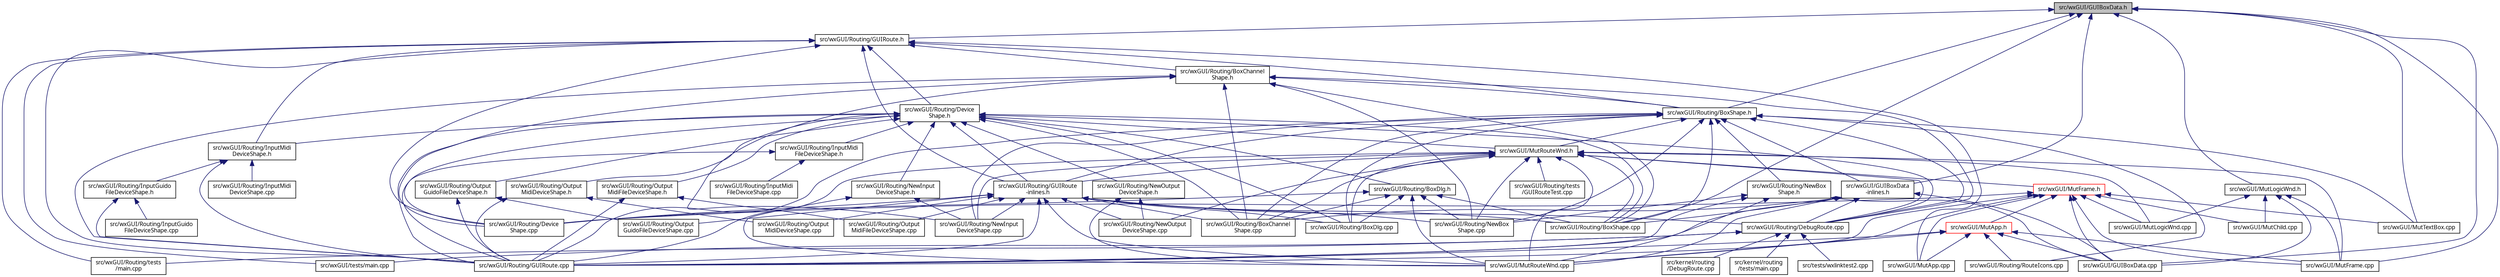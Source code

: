 digraph "src/wxGUI/GUIBoxData.h"
{
  edge [fontname="Sans",fontsize="10",labelfontname="Sans",labelfontsize="10"];
  node [fontname="Sans",fontsize="10",shape=record];
  Node59 [label="src/wxGUI/GUIBoxData.h",height=0.2,width=0.4,color="black", fillcolor="grey75", style="filled", fontcolor="black"];
  Node59 -> Node60 [dir="back",color="midnightblue",fontsize="10",style="solid",fontname="Sans"];
  Node60 [label="src/wxGUI/Routing/GUIRoute.h",height=0.2,width=0.4,color="black", fillcolor="white", style="filled",URL="$d6/dfa/GUIRoute_8h.html"];
  Node60 -> Node61 [dir="back",color="midnightblue",fontsize="10",style="solid",fontname="Sans"];
  Node61 [label="src/wxGUI/Routing/Device\lShape.h",height=0.2,width=0.4,color="black", fillcolor="white", style="filled",URL="$d9/d4d/DeviceShape_8h.html",tooltip="Device shape base class for route window. "];
  Node61 -> Node62 [dir="back",color="midnightblue",fontsize="10",style="solid",fontname="Sans"];
  Node62 [label="src/wxGUI/MutRouteWnd.h",height=0.2,width=0.4,color="black", fillcolor="white", style="filled",URL="$d3/dd7/MutRouteWnd_8h.html"];
  Node62 -> Node63 [dir="back",color="midnightblue",fontsize="10",style="solid",fontname="Sans"];
  Node63 [label="src/wxGUI/MutFrame.h",height=0.2,width=0.4,color="red", fillcolor="white", style="filled",URL="$dd/db5/MutFrame_8h.html"];
  Node63 -> Node64 [dir="back",color="midnightblue",fontsize="10",style="solid",fontname="Sans"];
  Node64 [label="src/wxGUI/MutApp.h",height=0.2,width=0.4,color="red", fillcolor="white", style="filled",URL="$db/dc1/MutApp_8h.html"];
  Node64 -> Node66 [dir="back",color="midnightblue",fontsize="10",style="solid",fontname="Sans"];
  Node66 [label="src/wxGUI/GUIBoxData.cpp",height=0.2,width=0.4,color="black", fillcolor="white", style="filled",URL="$d2/dd3/GUIBoxData_8cpp.html"];
  Node64 -> Node68 [dir="back",color="midnightblue",fontsize="10",style="solid",fontname="Sans"];
  Node68 [label="src/wxGUI/MutApp.cpp",height=0.2,width=0.4,color="black", fillcolor="white", style="filled",URL="$d5/d1c/MutApp_8cpp.html",tooltip="Mutabor Application. "];
  Node64 -> Node74 [dir="back",color="midnightblue",fontsize="10",style="solid",fontname="Sans"];
  Node74 [label="src/wxGUI/MutFrame.cpp",height=0.2,width=0.4,color="black", fillcolor="white", style="filled",URL="$dc/df3/MutFrame_8cpp.html",tooltip="Mutabor Frame. "];
  Node64 -> Node75 [dir="back",color="midnightblue",fontsize="10",style="solid",fontname="Sans"];
  Node75 [label="src/wxGUI/MutRouteWnd.cpp",height=0.2,width=0.4,color="black", fillcolor="white", style="filled",URL="$dc/def/MutRouteWnd_8cpp.html",tooltip="Routing window. "];
  Node64 -> Node77 [dir="back",color="midnightblue",fontsize="10",style="solid",fontname="Sans"];
  Node77 [label="src/wxGUI/Routing/GUIRoute.cpp",height=0.2,width=0.4,color="black", fillcolor="white", style="filled",URL="$d4/dee/GUIRoute_8cpp.html"];
  Node64 -> Node78 [dir="back",color="midnightblue",fontsize="10",style="solid",fontname="Sans"];
  Node78 [label="src/wxGUI/Routing/RouteIcons.cpp",height=0.2,width=0.4,color="black", fillcolor="white", style="filled",URL="$d1/d28/RouteIcons_8cpp.html",tooltip="Devices base classes. "];
  Node63 -> Node66 [dir="back",color="midnightblue",fontsize="10",style="solid",fontname="Sans"];
  Node63 -> Node68 [dir="back",color="midnightblue",fontsize="10",style="solid",fontname="Sans"];
  Node63 -> Node80 [dir="back",color="midnightblue",fontsize="10",style="solid",fontname="Sans"];
  Node80 [label="src/wxGUI/MutChild.cpp",height=0.2,width=0.4,color="black", fillcolor="white", style="filled",URL="$da/d72/MutChild_8cpp.html"];
  Node63 -> Node74 [dir="back",color="midnightblue",fontsize="10",style="solid",fontname="Sans"];
  Node63 -> Node81 [dir="back",color="midnightblue",fontsize="10",style="solid",fontname="Sans"];
  Node81 [label="src/wxGUI/MutLogicWnd.cpp",height=0.2,width=0.4,color="black", fillcolor="white", style="filled",URL="$df/d11/MutLogicWnd_8cpp.html",tooltip="Logic window. "];
  Node63 -> Node75 [dir="back",color="midnightblue",fontsize="10",style="solid",fontname="Sans"];
  Node63 -> Node82 [dir="back",color="midnightblue",fontsize="10",style="solid",fontname="Sans"];
  Node82 [label="src/wxGUI/MutTextBox.cpp",height=0.2,width=0.4,color="black", fillcolor="white", style="filled",URL="$df/d3c/MutTextBox_8cpp.html",tooltip="Textbox for Lists. "];
  Node63 -> Node83 [dir="back",color="midnightblue",fontsize="10",style="solid",fontname="Sans"];
  Node83 [label="src/wxGUI/Routing/Device\lShape.cpp",height=0.2,width=0.4,color="black", fillcolor="white", style="filled",URL="$d9/d94/DeviceShape_8cpp.html",tooltip="Device shape base class for route window. "];
  Node63 -> Node77 [dir="back",color="midnightblue",fontsize="10",style="solid",fontname="Sans"];
  Node62 -> Node74 [dir="back",color="midnightblue",fontsize="10",style="solid",fontname="Sans"];
  Node62 -> Node81 [dir="back",color="midnightblue",fontsize="10",style="solid",fontname="Sans"];
  Node62 -> Node75 [dir="back",color="midnightblue",fontsize="10",style="solid",fontname="Sans"];
  Node62 -> Node84 [dir="back",color="midnightblue",fontsize="10",style="solid",fontname="Sans"];
  Node84 [label="src/wxGUI/Routing/GUIRoute\l-inlines.h",height=0.2,width=0.4,color="black", fillcolor="white", style="filled",URL="$d2/d73/GUIRoute-inlines_8h.html"];
  Node84 -> Node75 [dir="back",color="midnightblue",fontsize="10",style="solid",fontname="Sans"];
  Node84 -> Node85 [dir="back",color="midnightblue",fontsize="10",style="solid",fontname="Sans"];
  Node85 [label="src/wxGUI/Routing/BoxChannel\lShape.cpp",height=0.2,width=0.4,color="black", fillcolor="white", style="filled",URL="$d9/d24/BoxChannelShape_8cpp.html",tooltip="Box shape for route window. "];
  Node84 -> Node86 [dir="back",color="midnightblue",fontsize="10",style="solid",fontname="Sans"];
  Node86 [label="src/wxGUI/Routing/BoxDlg.cpp",height=0.2,width=0.4,color="black", fillcolor="white", style="filled",URL="$d3/d2a/BoxDlg_8cpp.html",tooltip="Box dialog. "];
  Node84 -> Node87 [dir="back",color="midnightblue",fontsize="10",style="solid",fontname="Sans"];
  Node87 [label="src/wxGUI/Routing/BoxShape.cpp",height=0.2,width=0.4,color="black", fillcolor="white", style="filled",URL="$d8/db4/BoxShape_8cpp.html",tooltip="Box shape for route window. "];
  Node84 -> Node88 [dir="back",color="midnightblue",fontsize="10",style="solid",fontname="Sans"];
  Node88 [label="src/wxGUI/Routing/DebugRoute.cpp",height=0.2,width=0.4,color="black", fillcolor="white", style="filled",URL="$dc/de8/wxGUI_2Routing_2DebugRoute_8cpp.html",tooltip="Debug functions for routing system. "];
  Node88 -> Node89 [dir="back",color="midnightblue",fontsize="10",style="solid",fontname="Sans"];
  Node89 [label="src/kernel/routing\l/DebugRoute.cpp",height=0.2,width=0.4,color="black", fillcolor="white", style="filled",URL="$d8/d1c/kernel_2routing_2DebugRoute_8cpp.html"];
  Node88 -> Node90 [dir="back",color="midnightblue",fontsize="10",style="solid",fontname="Sans"];
  Node90 [label="src/kernel/routing\l/tests/main.cpp",height=0.2,width=0.4,color="black", fillcolor="white", style="filled",URL="$d1/de6/kernel_2routing_2tests_2main_8cpp.html"];
  Node88 -> Node91 [dir="back",color="midnightblue",fontsize="10",style="solid",fontname="Sans"];
  Node91 [label="src/tests/wxlinktest2.cpp",height=0.2,width=0.4,color="black", fillcolor="white", style="filled",URL="$df/d13/wxlinktest2_8cpp.html"];
  Node88 -> Node92 [dir="back",color="midnightblue",fontsize="10",style="solid",fontname="Sans"];
  Node92 [label="src/wxGUI/Routing/tests\l/main.cpp",height=0.2,width=0.4,color="black", fillcolor="white", style="filled",URL="$da/dee/wxGUI_2Routing_2tests_2main_8cpp.html"];
  Node88 -> Node93 [dir="back",color="midnightblue",fontsize="10",style="solid",fontname="Sans"];
  Node93 [label="src/wxGUI/tests/main.cpp",height=0.2,width=0.4,color="black", fillcolor="white", style="filled",URL="$d9/d27/wxGUI_2tests_2main_8cpp.html"];
  Node84 -> Node83 [dir="back",color="midnightblue",fontsize="10",style="solid",fontname="Sans"];
  Node84 -> Node77 [dir="back",color="midnightblue",fontsize="10",style="solid",fontname="Sans"];
  Node84 -> Node94 [dir="back",color="midnightblue",fontsize="10",style="solid",fontname="Sans"];
  Node94 [label="src/wxGUI/Routing/NewBox\lShape.cpp",height=0.2,width=0.4,color="black", fillcolor="white", style="filled",URL="$d8/dba/NewBoxShape_8cpp.html",tooltip="New box shape for route window. "];
  Node84 -> Node95 [dir="back",color="midnightblue",fontsize="10",style="solid",fontname="Sans"];
  Node95 [label="src/wxGUI/Routing/NewInput\lDeviceShape.cpp",height=0.2,width=0.4,color="black", fillcolor="white", style="filled",URL="$df/d62/NewInputDeviceShape_8cpp.html",tooltip="Devices Basisklassen. "];
  Node84 -> Node96 [dir="back",color="midnightblue",fontsize="10",style="solid",fontname="Sans"];
  Node96 [label="src/wxGUI/Routing/NewOutput\lDeviceShape.cpp",height=0.2,width=0.4,color="black", fillcolor="white", style="filled",URL="$d1/d73/NewOutputDeviceShape_8cpp.html",tooltip="New output device shape for route window. "];
  Node84 -> Node97 [dir="back",color="midnightblue",fontsize="10",style="solid",fontname="Sans"];
  Node97 [label="src/wxGUI/Routing/Output\lGuidoFileDeviceShape.cpp",height=0.2,width=0.4,color="black", fillcolor="white", style="filled",URL="$d3/d21/OutputGuidoFileDeviceShape_8cpp.html",tooltip="Input device shape for reading GUIDO files in the route window. "];
  Node84 -> Node98 [dir="back",color="midnightblue",fontsize="10",style="solid",fontname="Sans"];
  Node98 [label="src/wxGUI/Routing/Output\lMidiDeviceShape.cpp",height=0.2,width=0.4,color="black", fillcolor="white", style="filled",URL="$d6/d68/OutputMidiDeviceShape_8cpp.html",tooltip="MIDI input device shape for route window. "];
  Node84 -> Node99 [dir="back",color="midnightblue",fontsize="10",style="solid",fontname="Sans"];
  Node99 [label="src/wxGUI/Routing/Output\lMidiFileDeviceShape.cpp",height=0.2,width=0.4,color="black", fillcolor="white", style="filled",URL="$d5/d00/OutputMidiFileDeviceShape_8cpp.html",tooltip="Midi fiele input device shape for route window. "];
  Node62 -> Node85 [dir="back",color="midnightblue",fontsize="10",style="solid",fontname="Sans"];
  Node62 -> Node86 [dir="back",color="midnightblue",fontsize="10",style="solid",fontname="Sans"];
  Node62 -> Node87 [dir="back",color="midnightblue",fontsize="10",style="solid",fontname="Sans"];
  Node62 -> Node88 [dir="back",color="midnightblue",fontsize="10",style="solid",fontname="Sans"];
  Node62 -> Node77 [dir="back",color="midnightblue",fontsize="10",style="solid",fontname="Sans"];
  Node62 -> Node94 [dir="back",color="midnightblue",fontsize="10",style="solid",fontname="Sans"];
  Node62 -> Node95 [dir="back",color="midnightblue",fontsize="10",style="solid",fontname="Sans"];
  Node62 -> Node96 [dir="back",color="midnightblue",fontsize="10",style="solid",fontname="Sans"];
  Node62 -> Node100 [dir="back",color="midnightblue",fontsize="10",style="solid",fontname="Sans"];
  Node100 [label="src/wxGUI/Routing/tests\l/GUIRouteTest.cpp",height=0.2,width=0.4,color="black", fillcolor="white", style="filled",URL="$d9/d20/GUIRouteTest_8cpp.html"];
  Node61 -> Node101 [dir="back",color="midnightblue",fontsize="10",style="solid",fontname="Sans"];
  Node101 [label="src/wxGUI/Routing/BoxDlg.h",height=0.2,width=0.4,color="black", fillcolor="white", style="filled",URL="$d9/dd2/BoxDlg_8h.html"];
  Node101 -> Node75 [dir="back",color="midnightblue",fontsize="10",style="solid",fontname="Sans"];
  Node101 -> Node85 [dir="back",color="midnightblue",fontsize="10",style="solid",fontname="Sans"];
  Node101 -> Node86 [dir="back",color="midnightblue",fontsize="10",style="solid",fontname="Sans"];
  Node101 -> Node87 [dir="back",color="midnightblue",fontsize="10",style="solid",fontname="Sans"];
  Node101 -> Node83 [dir="back",color="midnightblue",fontsize="10",style="solid",fontname="Sans"];
  Node101 -> Node94 [dir="back",color="midnightblue",fontsize="10",style="solid",fontname="Sans"];
  Node61 -> Node102 [dir="back",color="midnightblue",fontsize="10",style="solid",fontname="Sans"];
  Node102 [label="src/wxGUI/Routing/NewInput\lDeviceShape.h",height=0.2,width=0.4,color="black", fillcolor="white", style="filled",URL="$d5/dba/NewInputDeviceShape_8h.html",tooltip="New input device shape for route window. "];
  Node102 -> Node75 [dir="back",color="midnightblue",fontsize="10",style="solid",fontname="Sans"];
  Node102 -> Node95 [dir="back",color="midnightblue",fontsize="10",style="solid",fontname="Sans"];
  Node61 -> Node103 [dir="back",color="midnightblue",fontsize="10",style="solid",fontname="Sans"];
  Node103 [label="src/wxGUI/Routing/NewOutput\lDeviceShape.h",height=0.2,width=0.4,color="black", fillcolor="white", style="filled",URL="$df/d7b/NewOutputDeviceShape_8h.html",tooltip="New output device shape for route window. "];
  Node103 -> Node75 [dir="back",color="midnightblue",fontsize="10",style="solid",fontname="Sans"];
  Node103 -> Node96 [dir="back",color="midnightblue",fontsize="10",style="solid",fontname="Sans"];
  Node61 -> Node84 [dir="back",color="midnightblue",fontsize="10",style="solid",fontname="Sans"];
  Node61 -> Node85 [dir="back",color="midnightblue",fontsize="10",style="solid",fontname="Sans"];
  Node61 -> Node86 [dir="back",color="midnightblue",fontsize="10",style="solid",fontname="Sans"];
  Node61 -> Node87 [dir="back",color="midnightblue",fontsize="10",style="solid",fontname="Sans"];
  Node61 -> Node88 [dir="back",color="midnightblue",fontsize="10",style="solid",fontname="Sans"];
  Node61 -> Node83 [dir="back",color="midnightblue",fontsize="10",style="solid",fontname="Sans"];
  Node61 -> Node77 [dir="back",color="midnightblue",fontsize="10",style="solid",fontname="Sans"];
  Node61 -> Node104 [dir="back",color="midnightblue",fontsize="10",style="solid",fontname="Sans"];
  Node104 [label="src/wxGUI/Routing/Output\lMidiDeviceShape.h",height=0.2,width=0.4,color="black", fillcolor="white", style="filled",URL="$d8/dcb/OutputMidiDeviceShape_8h.html",tooltip="MIDI output device shape for route window. "];
  Node104 -> Node77 [dir="back",color="midnightblue",fontsize="10",style="solid",fontname="Sans"];
  Node104 -> Node98 [dir="back",color="midnightblue",fontsize="10",style="solid",fontname="Sans"];
  Node61 -> Node105 [dir="back",color="midnightblue",fontsize="10",style="solid",fontname="Sans"];
  Node105 [label="src/wxGUI/Routing/Output\lMidiFileDeviceShape.h",height=0.2,width=0.4,color="black", fillcolor="white", style="filled",URL="$d4/de8/OutputMidiFileDeviceShape_8h.html",tooltip="MIDI file input device shape. "];
  Node105 -> Node77 [dir="back",color="midnightblue",fontsize="10",style="solid",fontname="Sans"];
  Node105 -> Node99 [dir="back",color="midnightblue",fontsize="10",style="solid",fontname="Sans"];
  Node61 -> Node106 [dir="back",color="midnightblue",fontsize="10",style="solid",fontname="Sans"];
  Node106 [label="src/wxGUI/Routing/Output\lGuidoFileDeviceShape.h",height=0.2,width=0.4,color="black", fillcolor="white", style="filled",URL="$db/d77/OutputGuidoFileDeviceShape_8h.html",tooltip="Devices Basisklassen. "];
  Node106 -> Node77 [dir="back",color="midnightblue",fontsize="10",style="solid",fontname="Sans"];
  Node106 -> Node97 [dir="back",color="midnightblue",fontsize="10",style="solid",fontname="Sans"];
  Node61 -> Node107 [dir="back",color="midnightblue",fontsize="10",style="solid",fontname="Sans"];
  Node107 [label="src/wxGUI/Routing/InputMidi\lDeviceShape.h",height=0.2,width=0.4,color="black", fillcolor="white", style="filled",URL="$d3/d5e/InputMidiDeviceShape_8h.html",tooltip="MIDI input device shape for route window. "];
  Node107 -> Node77 [dir="back",color="midnightblue",fontsize="10",style="solid",fontname="Sans"];
  Node107 -> Node108 [dir="back",color="midnightblue",fontsize="10",style="solid",fontname="Sans"];
  Node108 [label="src/wxGUI/Routing/InputGuido\lFileDeviceShape.h",height=0.2,width=0.4,color="black", fillcolor="white", style="filled",URL="$d9/d0d/InputGuidoFileDeviceShape_8h.html",tooltip="Guido/Salieri file input device class. "];
  Node108 -> Node77 [dir="back",color="midnightblue",fontsize="10",style="solid",fontname="Sans"];
  Node108 -> Node109 [dir="back",color="midnightblue",fontsize="10",style="solid",fontname="Sans"];
  Node109 [label="src/wxGUI/Routing/InputGuido\lFileDeviceShape.cpp",height=0.2,width=0.4,color="black", fillcolor="white", style="filled",URL="$d8/da8/InputGuidoFileDeviceShape_8cpp.html",tooltip="Input device shape for reading GUIDO files in the route window. "];
  Node107 -> Node110 [dir="back",color="midnightblue",fontsize="10",style="solid",fontname="Sans"];
  Node110 [label="src/wxGUI/Routing/InputMidi\lDeviceShape.cpp",height=0.2,width=0.4,color="black", fillcolor="white", style="filled",URL="$d1/d14/InputMidiDeviceShape_8cpp.html",tooltip="MIDI input device shape for route window. "];
  Node61 -> Node111 [dir="back",color="midnightblue",fontsize="10",style="solid",fontname="Sans"];
  Node111 [label="src/wxGUI/Routing/InputMidi\lFileDeviceShape.h",height=0.2,width=0.4,color="black", fillcolor="white", style="filled",URL="$d1/da8/InputMidiFileDeviceShape_8h.html",tooltip="MIDI file input device shape. "];
  Node111 -> Node77 [dir="back",color="midnightblue",fontsize="10",style="solid",fontname="Sans"];
  Node111 -> Node112 [dir="back",color="midnightblue",fontsize="10",style="solid",fontname="Sans"];
  Node112 [label="src/wxGUI/Routing/InputMidi\lFileDeviceShape.cpp",height=0.2,width=0.4,color="black", fillcolor="white", style="filled",URL="$d3/de3/InputMidiFileDeviceShape_8cpp.html",tooltip="Midi fiele input device shape for route window. "];
  Node60 -> Node113 [dir="back",color="midnightblue",fontsize="10",style="solid",fontname="Sans"];
  Node113 [label="src/wxGUI/Routing/BoxShape.h",height=0.2,width=0.4,color="black", fillcolor="white", style="filled",URL="$d9/d49/BoxShape_8h.html",tooltip="Box shape for route window. "];
  Node113 -> Node62 [dir="back",color="midnightblue",fontsize="10",style="solid",fontname="Sans"];
  Node113 -> Node114 [dir="back",color="midnightblue",fontsize="10",style="solid",fontname="Sans"];
  Node114 [label="src/wxGUI/GUIBoxData\l-inlines.h",height=0.2,width=0.4,color="black", fillcolor="white", style="filled",URL="$d5/d12/GUIBoxData-inlines_8h.html"];
  Node114 -> Node66 [dir="back",color="midnightblue",fontsize="10",style="solid",fontname="Sans"];
  Node114 -> Node75 [dir="back",color="midnightblue",fontsize="10",style="solid",fontname="Sans"];
  Node114 -> Node85 [dir="back",color="midnightblue",fontsize="10",style="solid",fontname="Sans"];
  Node114 -> Node87 [dir="back",color="midnightblue",fontsize="10",style="solid",fontname="Sans"];
  Node114 -> Node88 [dir="back",color="midnightblue",fontsize="10",style="solid",fontname="Sans"];
  Node114 -> Node77 [dir="back",color="midnightblue",fontsize="10",style="solid",fontname="Sans"];
  Node113 -> Node115 [dir="back",color="midnightblue",fontsize="10",style="solid",fontname="Sans"];
  Node115 [label="src/wxGUI/Routing/NewBox\lShape.h",height=0.2,width=0.4,color="black", fillcolor="white", style="filled",URL="$d4/dcc/NewBoxShape_8h.html",tooltip="New box shape for route window. "];
  Node115 -> Node66 [dir="back",color="midnightblue",fontsize="10",style="solid",fontname="Sans"];
  Node115 -> Node75 [dir="back",color="midnightblue",fontsize="10",style="solid",fontname="Sans"];
  Node115 -> Node77 [dir="back",color="midnightblue",fontsize="10",style="solid",fontname="Sans"];
  Node115 -> Node94 [dir="back",color="midnightblue",fontsize="10",style="solid",fontname="Sans"];
  Node113 -> Node84 [dir="back",color="midnightblue",fontsize="10",style="solid",fontname="Sans"];
  Node113 -> Node82 [dir="back",color="midnightblue",fontsize="10",style="solid",fontname="Sans"];
  Node113 -> Node85 [dir="back",color="midnightblue",fontsize="10",style="solid",fontname="Sans"];
  Node113 -> Node86 [dir="back",color="midnightblue",fontsize="10",style="solid",fontname="Sans"];
  Node113 -> Node87 [dir="back",color="midnightblue",fontsize="10",style="solid",fontname="Sans"];
  Node113 -> Node88 [dir="back",color="midnightblue",fontsize="10",style="solid",fontname="Sans"];
  Node113 -> Node77 [dir="back",color="midnightblue",fontsize="10",style="solid",fontname="Sans"];
  Node113 -> Node94 [dir="back",color="midnightblue",fontsize="10",style="solid",fontname="Sans"];
  Node113 -> Node95 [dir="back",color="midnightblue",fontsize="10",style="solid",fontname="Sans"];
  Node113 -> Node78 [dir="back",color="midnightblue",fontsize="10",style="solid",fontname="Sans"];
  Node60 -> Node116 [dir="back",color="midnightblue",fontsize="10",style="solid",fontname="Sans"];
  Node116 [label="src/wxGUI/Routing/BoxChannel\lShape.h",height=0.2,width=0.4,color="black", fillcolor="white", style="filled",URL="$d6/d68/BoxChannelShape_8h.html",tooltip="Box shape for route window. "];
  Node116 -> Node113 [dir="back",color="midnightblue",fontsize="10",style="solid",fontname="Sans"];
  Node116 -> Node85 [dir="back",color="midnightblue",fontsize="10",style="solid",fontname="Sans"];
  Node116 -> Node87 [dir="back",color="midnightblue",fontsize="10",style="solid",fontname="Sans"];
  Node116 -> Node88 [dir="back",color="midnightblue",fontsize="10",style="solid",fontname="Sans"];
  Node116 -> Node83 [dir="back",color="midnightblue",fontsize="10",style="solid",fontname="Sans"];
  Node116 -> Node77 [dir="back",color="midnightblue",fontsize="10",style="solid",fontname="Sans"];
  Node116 -> Node94 [dir="back",color="midnightblue",fontsize="10",style="solid",fontname="Sans"];
  Node116 -> Node95 [dir="back",color="midnightblue",fontsize="10",style="solid",fontname="Sans"];
  Node60 -> Node68 [dir="back",color="midnightblue",fontsize="10",style="solid",fontname="Sans"];
  Node60 -> Node84 [dir="back",color="midnightblue",fontsize="10",style="solid",fontname="Sans"];
  Node60 -> Node83 [dir="back",color="midnightblue",fontsize="10",style="solid",fontname="Sans"];
  Node60 -> Node77 [dir="back",color="midnightblue",fontsize="10",style="solid",fontname="Sans"];
  Node60 -> Node107 [dir="back",color="midnightblue",fontsize="10",style="solid",fontname="Sans"];
  Node60 -> Node92 [dir="back",color="midnightblue",fontsize="10",style="solid",fontname="Sans"];
  Node60 -> Node93 [dir="back",color="midnightblue",fontsize="10",style="solid",fontname="Sans"];
  Node59 -> Node113 [dir="back",color="midnightblue",fontsize="10",style="solid",fontname="Sans"];
  Node59 -> Node114 [dir="back",color="midnightblue",fontsize="10",style="solid",fontname="Sans"];
  Node59 -> Node66 [dir="back",color="midnightblue",fontsize="10",style="solid",fontname="Sans"];
  Node59 -> Node117 [dir="back",color="midnightblue",fontsize="10",style="solid",fontname="Sans"];
  Node117 [label="src/wxGUI/MutLogicWnd.h",height=0.2,width=0.4,color="black", fillcolor="white", style="filled",URL="$d6/d81/MutLogicWnd_8h.html"];
  Node117 -> Node66 [dir="back",color="midnightblue",fontsize="10",style="solid",fontname="Sans"];
  Node117 -> Node80 [dir="back",color="midnightblue",fontsize="10",style="solid",fontname="Sans"];
  Node117 -> Node74 [dir="back",color="midnightblue",fontsize="10",style="solid",fontname="Sans"];
  Node117 -> Node81 [dir="back",color="midnightblue",fontsize="10",style="solid",fontname="Sans"];
  Node59 -> Node74 [dir="back",color="midnightblue",fontsize="10",style="solid",fontname="Sans"];
  Node59 -> Node82 [dir="back",color="midnightblue",fontsize="10",style="solid",fontname="Sans"];
  Node59 -> Node87 [dir="back",color="midnightblue",fontsize="10",style="solid",fontname="Sans"];
}
